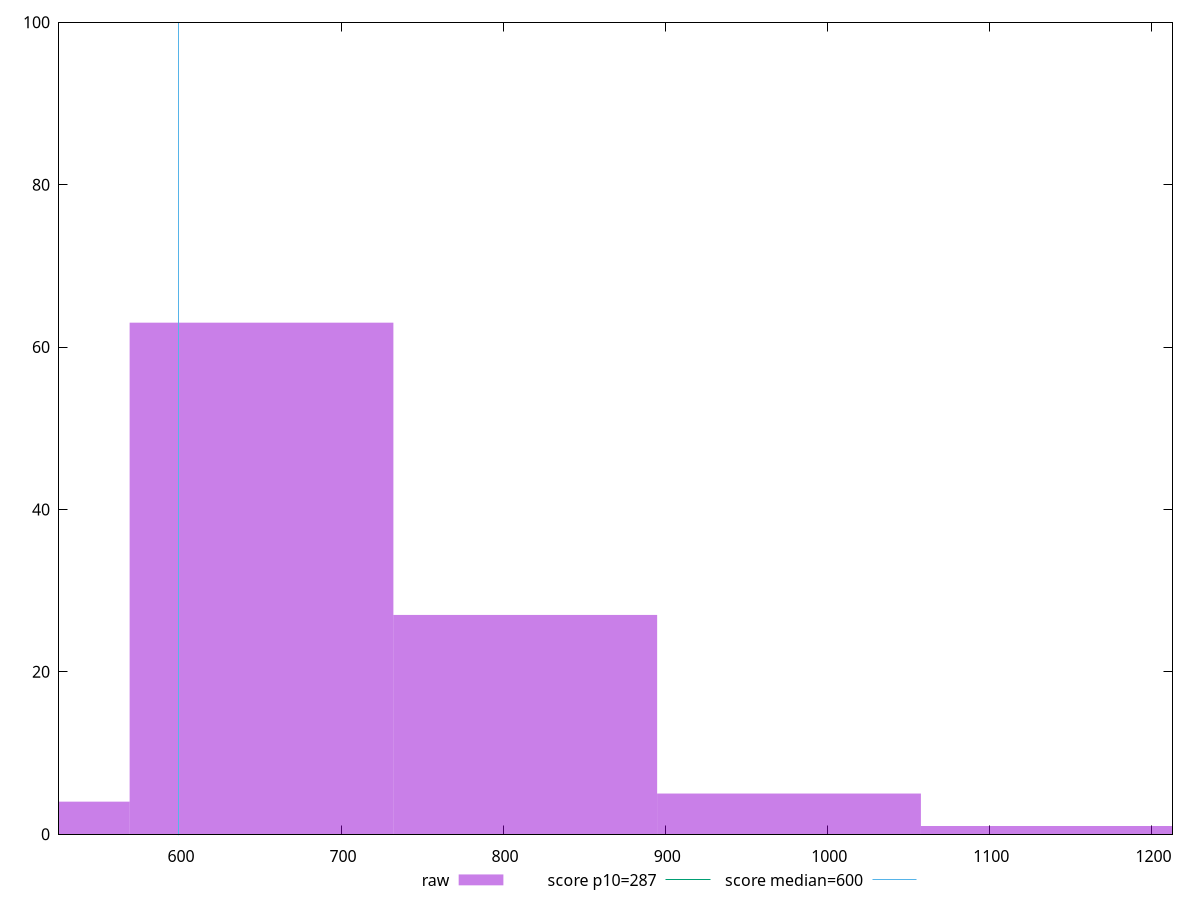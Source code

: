 reset

$raw <<EOF
488.20345006083426 4
650.9379334144456 63
976.4069001216685 5
1139.1413834752798 1
813.672416768057 27
EOF

set key outside below
set boxwidth 162.7344833536114
set xrange [526:1213]
set yrange [0:100]
set trange [0:100]
set style fill transparent solid 0.5 noborder

set parametric
set terminal svg size 640, 490 enhanced background rgb 'white'
set output "report_00009_2021-02-08T22-37-41.559Z/total-blocking-time/samples/pages+cached/raw/histogram.svg"

plot $raw title "raw" with boxes, \
     287,t title "score p10=287", \
     600,t title "score median=600"

reset
